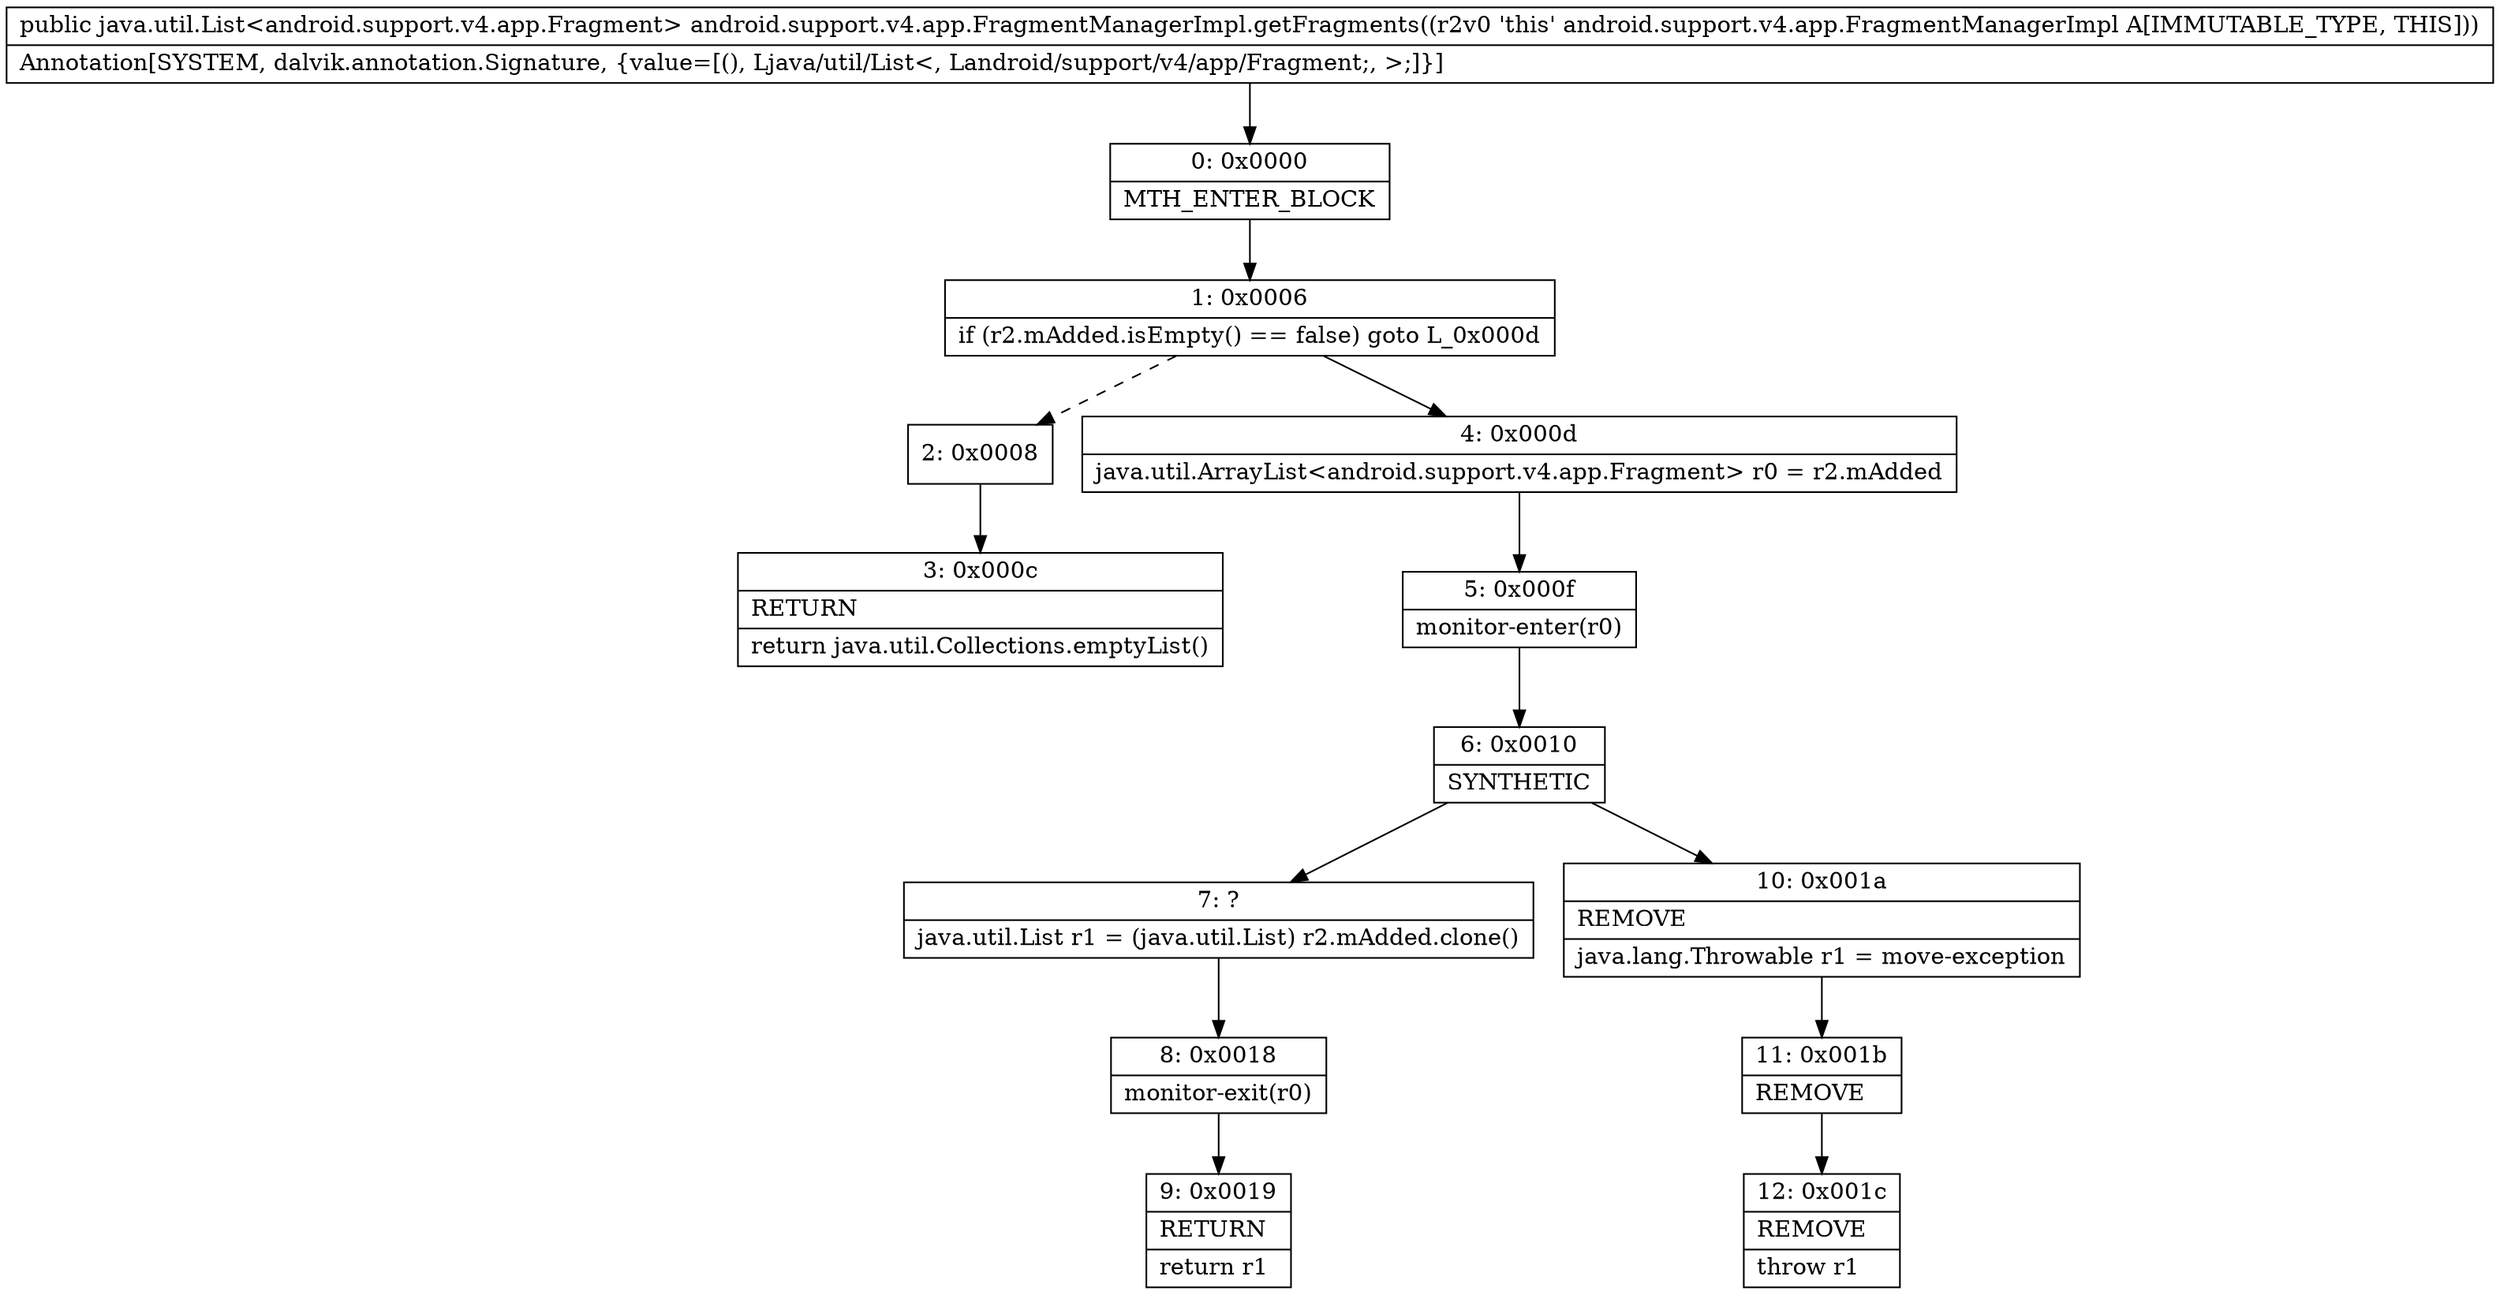 digraph "CFG forandroid.support.v4.app.FragmentManagerImpl.getFragments()Ljava\/util\/List;" {
Node_0 [shape=record,label="{0\:\ 0x0000|MTH_ENTER_BLOCK\l}"];
Node_1 [shape=record,label="{1\:\ 0x0006|if (r2.mAdded.isEmpty() == false) goto L_0x000d\l}"];
Node_2 [shape=record,label="{2\:\ 0x0008}"];
Node_3 [shape=record,label="{3\:\ 0x000c|RETURN\l|return java.util.Collections.emptyList()\l}"];
Node_4 [shape=record,label="{4\:\ 0x000d|java.util.ArrayList\<android.support.v4.app.Fragment\> r0 = r2.mAdded\l}"];
Node_5 [shape=record,label="{5\:\ 0x000f|monitor\-enter(r0)\l}"];
Node_6 [shape=record,label="{6\:\ 0x0010|SYNTHETIC\l}"];
Node_7 [shape=record,label="{7\:\ ?|java.util.List r1 = (java.util.List) r2.mAdded.clone()\l}"];
Node_8 [shape=record,label="{8\:\ 0x0018|monitor\-exit(r0)\l}"];
Node_9 [shape=record,label="{9\:\ 0x0019|RETURN\l|return r1\l}"];
Node_10 [shape=record,label="{10\:\ 0x001a|REMOVE\l|java.lang.Throwable r1 = move\-exception\l}"];
Node_11 [shape=record,label="{11\:\ 0x001b|REMOVE\l}"];
Node_12 [shape=record,label="{12\:\ 0x001c|REMOVE\l|throw r1\l}"];
MethodNode[shape=record,label="{public java.util.List\<android.support.v4.app.Fragment\> android.support.v4.app.FragmentManagerImpl.getFragments((r2v0 'this' android.support.v4.app.FragmentManagerImpl A[IMMUTABLE_TYPE, THIS]))  | Annotation[SYSTEM, dalvik.annotation.Signature, \{value=[(), Ljava\/util\/List\<, Landroid\/support\/v4\/app\/Fragment;, \>;]\}]\l}"];
MethodNode -> Node_0;
Node_0 -> Node_1;
Node_1 -> Node_2[style=dashed];
Node_1 -> Node_4;
Node_2 -> Node_3;
Node_4 -> Node_5;
Node_5 -> Node_6;
Node_6 -> Node_7;
Node_6 -> Node_10;
Node_7 -> Node_8;
Node_8 -> Node_9;
Node_10 -> Node_11;
Node_11 -> Node_12;
}

